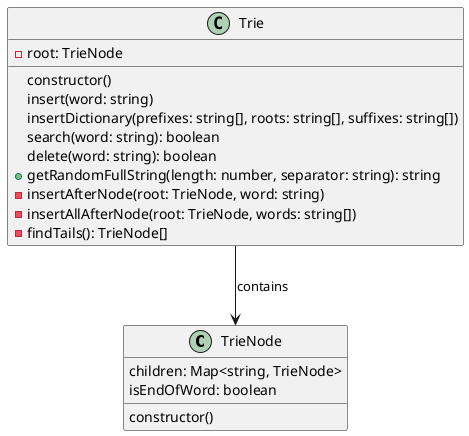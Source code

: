 @startuml

class TrieNode {
    children: Map<string, TrieNode>
    isEndOfWord: boolean
    constructor()
}

class Trie {
    -root: TrieNode
    constructor()
    insert(word: string)
    insertDictionary(prefixes: string[], roots: string[], suffixes: string[])
    search(word: string): boolean
    delete(word: string): boolean
    +getRandomFullString(length: number, separator: string): string
    -insertAfterNode(root: TrieNode, word: string)
    -insertAllAfterNode(root: TrieNode, words: string[])
    -findTails(): TrieNode[]
}

Trie --> TrieNode : contains

@enduml